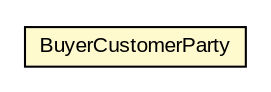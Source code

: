 #!/usr/local/bin/dot
#
# Class diagram 
# Generated by UMLGraph version R5_6 (http://www.umlgraph.org/)
#

digraph G {
	edge [fontname="arial",fontsize=10,labelfontname="arial",labelfontsize=10];
	node [fontname="arial",fontsize=10,shape=plaintext];
	nodesep=0.25;
	ranksep=0.5;
	// xml.third_party.digestor.dto.order.BuyerCustomerParty
	c10697 [label=<<table title="xml.third_party.digestor.dto.order.BuyerCustomerParty" border="0" cellborder="1" cellspacing="0" cellpadding="2" port="p" bgcolor="lemonChiffon" href="./BuyerCustomerParty.html">
		<tr><td><table border="0" cellspacing="0" cellpadding="1">
<tr><td align="center" balign="center"> BuyerCustomerParty </td></tr>
		</table></td></tr>
		</table>>, URL="./BuyerCustomerParty.html", fontname="arial", fontcolor="black", fontsize=10.0];
}

